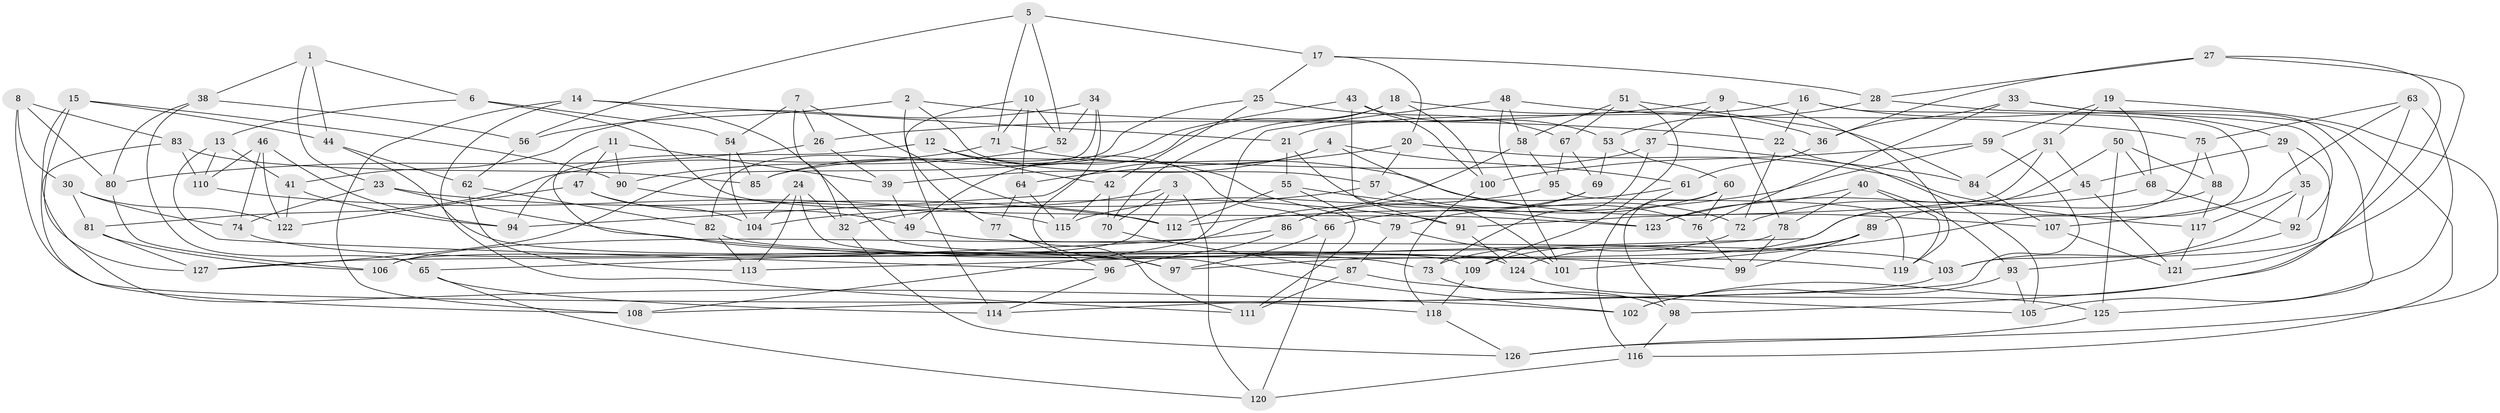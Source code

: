 // coarse degree distribution, {6: 0.43023255813953487, 5: 0.046511627906976744, 4: 0.5, 3: 0.023255813953488372}
// Generated by graph-tools (version 1.1) at 2025/42/03/06/25 10:42:23]
// undirected, 127 vertices, 254 edges
graph export_dot {
graph [start="1"]
  node [color=gray90,style=filled];
  1;
  2;
  3;
  4;
  5;
  6;
  7;
  8;
  9;
  10;
  11;
  12;
  13;
  14;
  15;
  16;
  17;
  18;
  19;
  20;
  21;
  22;
  23;
  24;
  25;
  26;
  27;
  28;
  29;
  30;
  31;
  32;
  33;
  34;
  35;
  36;
  37;
  38;
  39;
  40;
  41;
  42;
  43;
  44;
  45;
  46;
  47;
  48;
  49;
  50;
  51;
  52;
  53;
  54;
  55;
  56;
  57;
  58;
  59;
  60;
  61;
  62;
  63;
  64;
  65;
  66;
  67;
  68;
  69;
  70;
  71;
  72;
  73;
  74;
  75;
  76;
  77;
  78;
  79;
  80;
  81;
  82;
  83;
  84;
  85;
  86;
  87;
  88;
  89;
  90;
  91;
  92;
  93;
  94;
  95;
  96;
  97;
  98;
  99;
  100;
  101;
  102;
  103;
  104;
  105;
  106;
  107;
  108;
  109;
  110;
  111;
  112;
  113;
  114;
  115;
  116;
  117;
  118;
  119;
  120;
  121;
  122;
  123;
  124;
  125;
  126;
  127;
  1 -- 6;
  1 -- 44;
  1 -- 38;
  1 -- 23;
  2 -- 57;
  2 -- 77;
  2 -- 56;
  2 -- 22;
  3 -- 106;
  3 -- 70;
  3 -- 32;
  3 -- 120;
  4 -- 61;
  4 -- 76;
  4 -- 39;
  4 -- 94;
  5 -- 17;
  5 -- 71;
  5 -- 52;
  5 -- 56;
  6 -- 54;
  6 -- 13;
  6 -- 123;
  7 -- 54;
  7 -- 112;
  7 -- 26;
  7 -- 32;
  8 -- 80;
  8 -- 83;
  8 -- 118;
  8 -- 30;
  9 -- 78;
  9 -- 26;
  9 -- 37;
  9 -- 119;
  10 -- 52;
  10 -- 71;
  10 -- 114;
  10 -- 64;
  11 -- 73;
  11 -- 90;
  11 -- 47;
  11 -- 39;
  12 -- 66;
  12 -- 94;
  12 -- 79;
  12 -- 42;
  13 -- 96;
  13 -- 41;
  13 -- 110;
  14 -- 111;
  14 -- 21;
  14 -- 108;
  14 -- 124;
  15 -- 44;
  15 -- 108;
  15 -- 127;
  15 -- 90;
  16 -- 101;
  16 -- 22;
  16 -- 21;
  16 -- 29;
  17 -- 28;
  17 -- 25;
  17 -- 20;
  18 -- 70;
  18 -- 36;
  18 -- 100;
  18 -- 49;
  19 -- 59;
  19 -- 31;
  19 -- 68;
  19 -- 126;
  20 -- 57;
  20 -- 64;
  20 -- 117;
  21 -- 101;
  21 -- 55;
  22 -- 105;
  22 -- 72;
  23 -- 74;
  23 -- 112;
  23 -- 99;
  24 -- 97;
  24 -- 113;
  24 -- 32;
  24 -- 104;
  25 -- 67;
  25 -- 42;
  25 -- 82;
  26 -- 80;
  26 -- 39;
  27 -- 36;
  27 -- 102;
  27 -- 121;
  27 -- 28;
  28 -- 92;
  28 -- 53;
  29 -- 45;
  29 -- 35;
  29 -- 103;
  30 -- 122;
  30 -- 74;
  30 -- 81;
  31 -- 84;
  31 -- 91;
  31 -- 45;
  32 -- 126;
  33 -- 125;
  33 -- 116;
  33 -- 76;
  33 -- 36;
  34 -- 52;
  34 -- 102;
  34 -- 41;
  34 -- 127;
  35 -- 92;
  35 -- 103;
  35 -- 117;
  36 -- 61;
  37 -- 84;
  37 -- 73;
  37 -- 85;
  38 -- 80;
  38 -- 65;
  38 -- 56;
  39 -- 49;
  40 -- 123;
  40 -- 119;
  40 -- 78;
  40 -- 93;
  41 -- 122;
  41 -- 94;
  42 -- 70;
  42 -- 115;
  43 -- 91;
  43 -- 100;
  43 -- 85;
  43 -- 53;
  44 -- 109;
  44 -- 62;
  45 -- 72;
  45 -- 121;
  46 -- 94;
  46 -- 74;
  46 -- 110;
  46 -- 122;
  47 -- 104;
  47 -- 49;
  47 -- 122;
  48 -- 75;
  48 -- 58;
  48 -- 108;
  48 -- 101;
  49 -- 103;
  50 -- 68;
  50 -- 125;
  50 -- 88;
  50 -- 124;
  51 -- 58;
  51 -- 67;
  51 -- 84;
  51 -- 109;
  52 -- 90;
  53 -- 60;
  53 -- 69;
  54 -- 104;
  54 -- 85;
  55 -- 111;
  55 -- 112;
  55 -- 123;
  56 -- 62;
  57 -- 72;
  57 -- 104;
  58 -- 95;
  58 -- 65;
  59 -- 114;
  59 -- 112;
  59 -- 100;
  60 -- 98;
  60 -- 76;
  60 -- 66;
  61 -- 86;
  61 -- 116;
  62 -- 113;
  62 -- 82;
  63 -- 98;
  63 -- 75;
  63 -- 107;
  63 -- 105;
  64 -- 77;
  64 -- 115;
  65 -- 120;
  65 -- 114;
  66 -- 97;
  66 -- 120;
  67 -- 95;
  67 -- 69;
  68 -- 92;
  68 -- 123;
  69 -- 86;
  69 -- 79;
  70 -- 87;
  71 -- 81;
  71 -- 107;
  72 -- 73;
  73 -- 98;
  74 -- 97;
  75 -- 113;
  75 -- 88;
  76 -- 99;
  77 -- 96;
  77 -- 111;
  78 -- 99;
  78 -- 127;
  79 -- 87;
  79 -- 101;
  80 -- 106;
  81 -- 106;
  81 -- 127;
  82 -- 113;
  82 -- 119;
  83 -- 102;
  83 -- 110;
  83 -- 85;
  84 -- 107;
  86 -- 96;
  86 -- 106;
  87 -- 105;
  87 -- 111;
  88 -- 117;
  88 -- 89;
  89 -- 97;
  89 -- 99;
  89 -- 109;
  90 -- 91;
  91 -- 124;
  92 -- 93;
  93 -- 105;
  93 -- 102;
  95 -- 115;
  95 -- 119;
  96 -- 114;
  98 -- 116;
  100 -- 118;
  103 -- 108;
  107 -- 121;
  109 -- 118;
  110 -- 115;
  116 -- 120;
  117 -- 121;
  118 -- 126;
  124 -- 125;
  125 -- 126;
}
